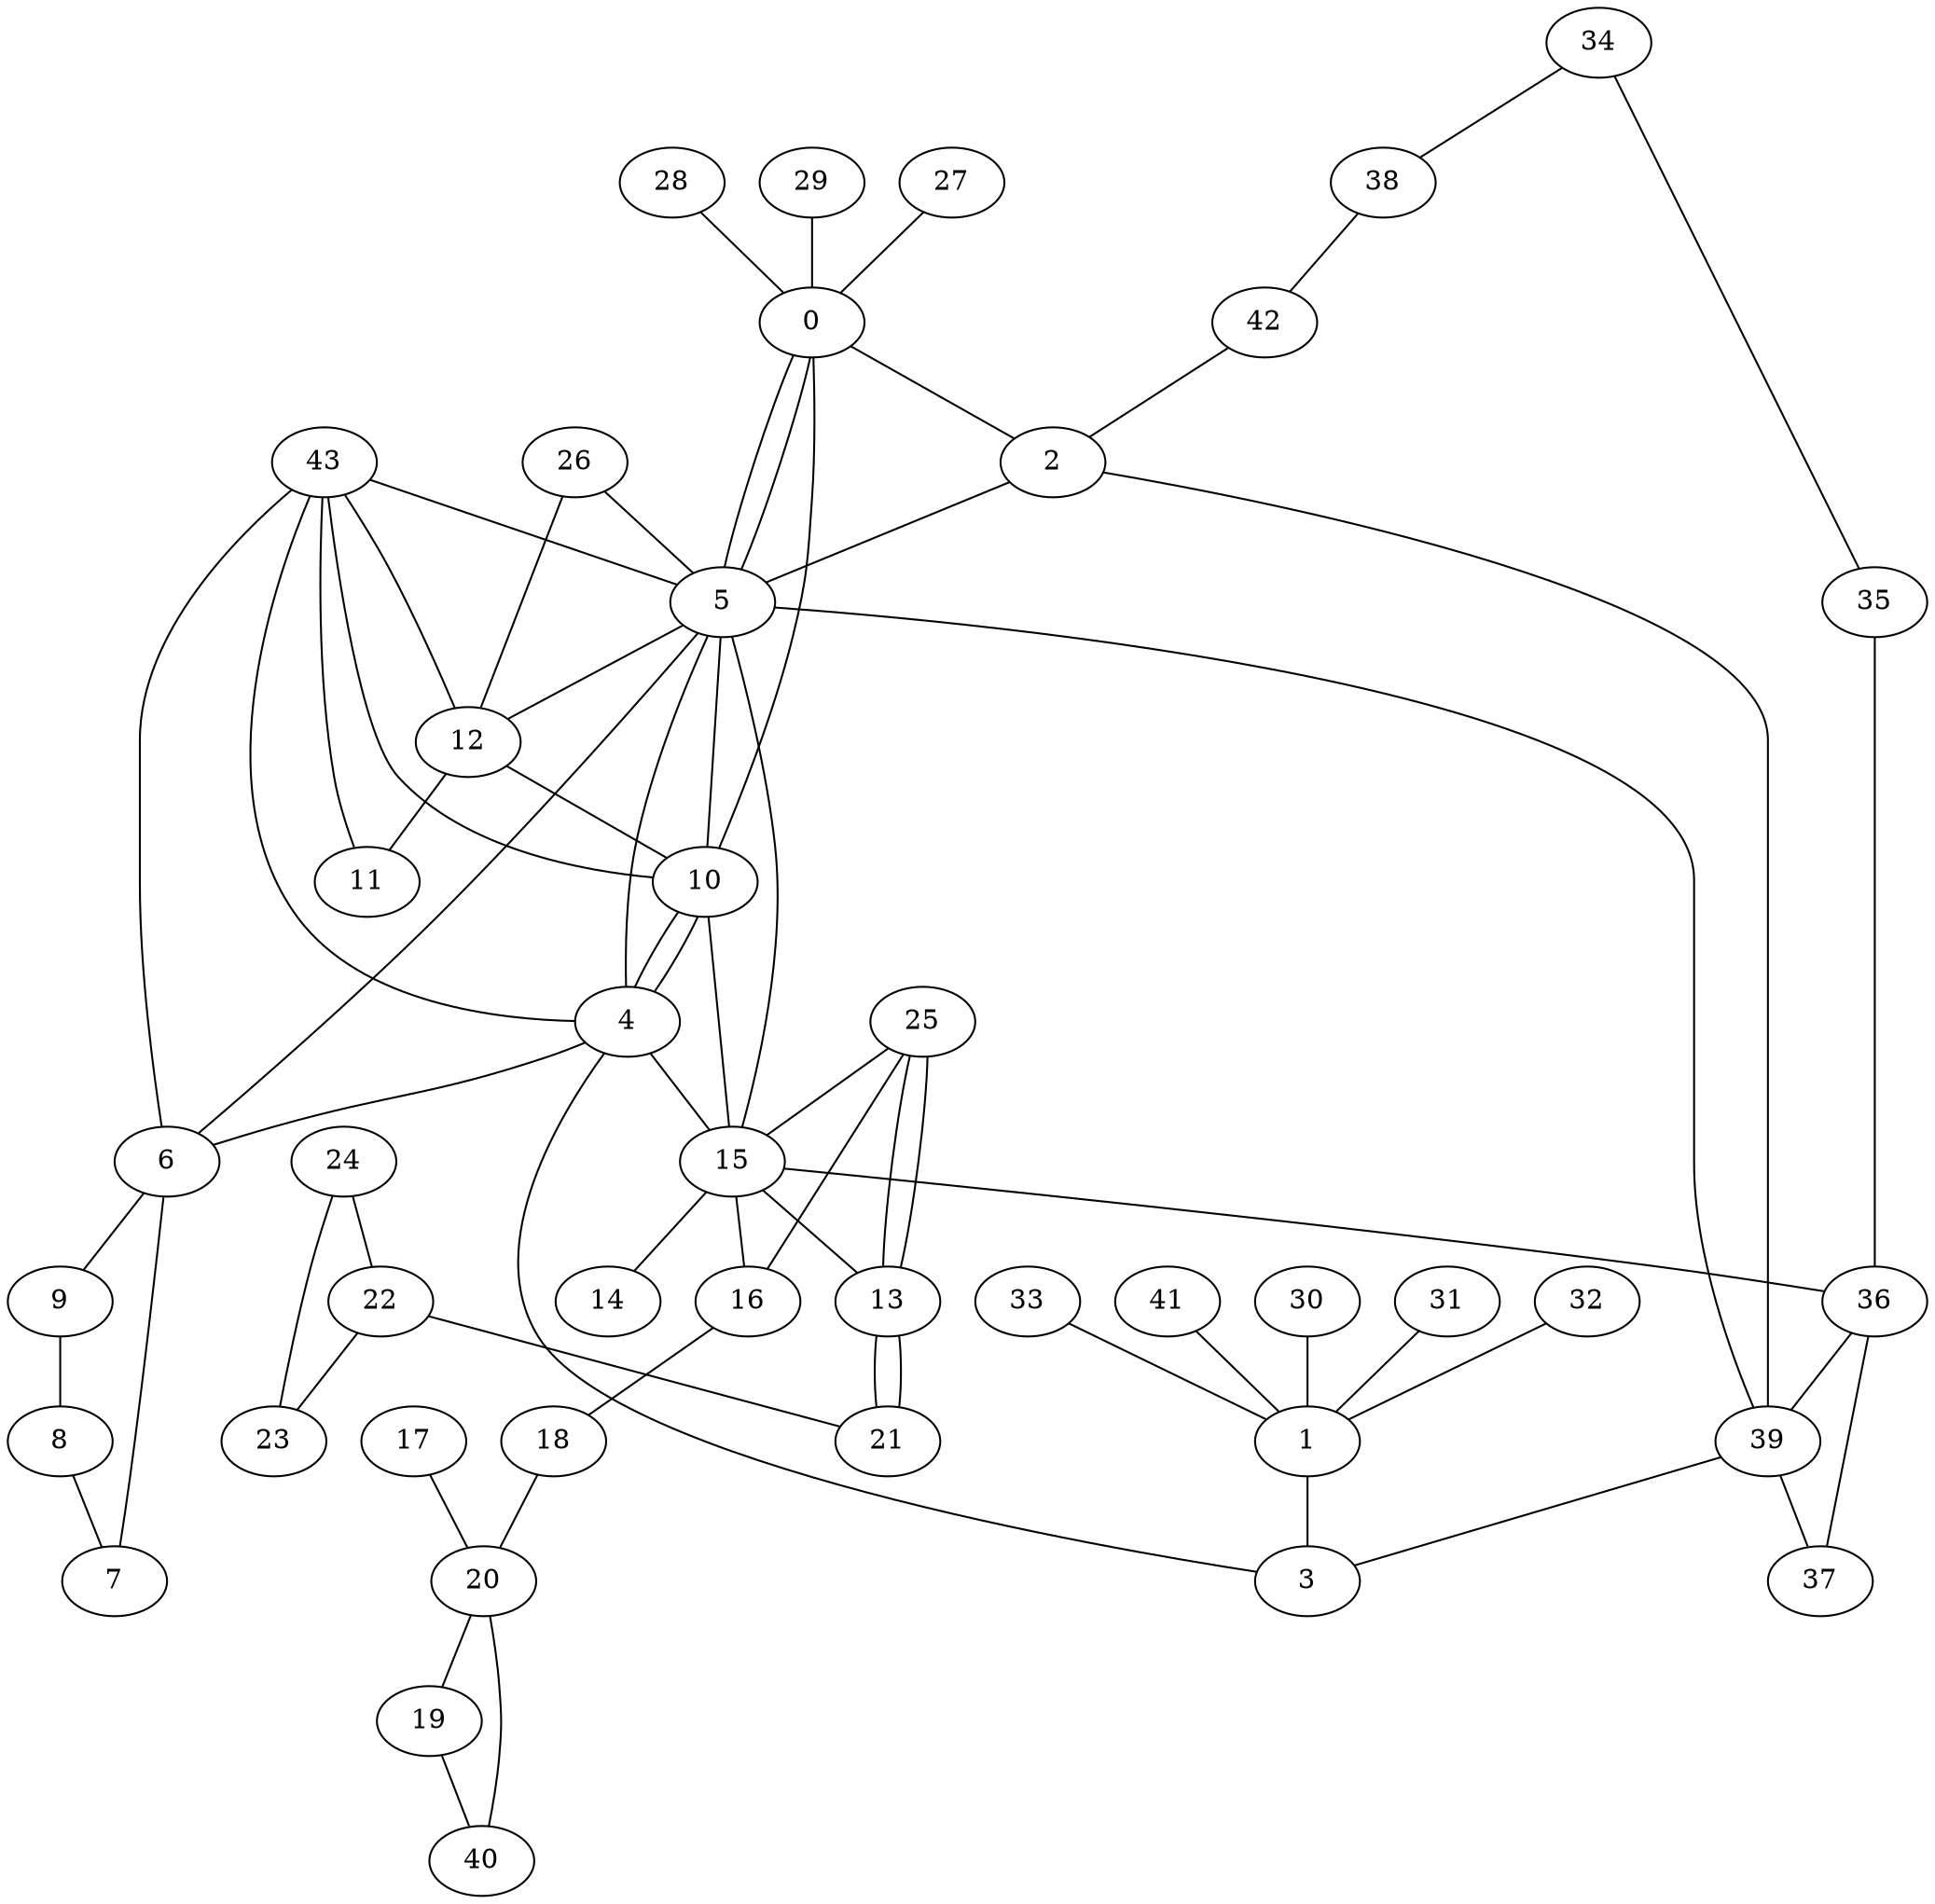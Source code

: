 graph G {
0;
1;
2;
3;
4;
5;
6;
7;
8;
9;
10;
11;
12;
13;
14;
15;
16;
17;
18;
19;
20;
21;
22;
23;
24;
25;
26;
27;
28;
29;
30;
31;
32;
33;
34;
35;
36;
37;
38;
39;
40;
41;
42;
43;
0--2 ;
1--3 ;
2--5 ;
3--4 ;
5--6 ;
4--6 ;
6--9 ;
9--8 ;
8--7 ;
7--6 ;
4--5 ;
5--12 ;
12--11 ;
12--10 ;
5--10 ;
10--15 ;
15--16 ;
15--14 ;
15--13 ;
16--18 ;
18--20 ;
17--20 ;
20--19 ;
13--21 ;
22--23 ;
24--22 ;
27--0 ;
28--0 ;
29--0 ;
31--1 ;
32--1 ;
33--1 ;
30--1 ;
22--21 ;
25--15 ;
24--23 ;
10--4 ;
25--13 ;
25--13 ;
21--13 ;
0--10 ;
34--35 ;
35--36 ;
36--37 ;
34--38 ;
38--42 ;
2--39 ;
39--3 ;
39--5 ;
39--37 ;
19--40 ;
40--20 ;
41--1 ;
42--2 ;
36--39 ;
15--36 ;
4--10 ;
25--16 ;
4--15 ;
5--15 ;
0--5 ;
26--12 ;
26--5 ;
0--5 ;
43--12 ;
43--11 ;
43--10 ;
43--5 ;
43--6 ;
43--4 ;
}
